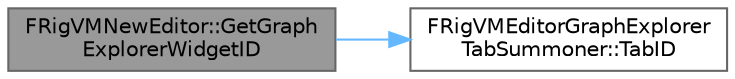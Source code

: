 digraph "FRigVMNewEditor::GetGraphExplorerWidgetID"
{
 // INTERACTIVE_SVG=YES
 // LATEX_PDF_SIZE
  bgcolor="transparent";
  edge [fontname=Helvetica,fontsize=10,labelfontname=Helvetica,labelfontsize=10];
  node [fontname=Helvetica,fontsize=10,shape=box,height=0.2,width=0.4];
  rankdir="LR";
  Node1 [id="Node000001",label="FRigVMNewEditor::GetGraph\lExplorerWidgetID",height=0.2,width=0.4,color="gray40", fillcolor="grey60", style="filled", fontcolor="black",tooltip=" "];
  Node1 -> Node2 [id="edge1_Node000001_Node000002",color="steelblue1",style="solid",tooltip=" "];
  Node2 [id="Node000002",label="FRigVMEditorGraphExplorer\lTabSummoner::TabID",height=0.2,width=0.4,color="grey40", fillcolor="white", style="filled",URL="$d6/dd5/structFRigVMEditorGraphExplorerTabSummoner.html#af317474dc14cafc086f16c791089abb1",tooltip=" "];
}

